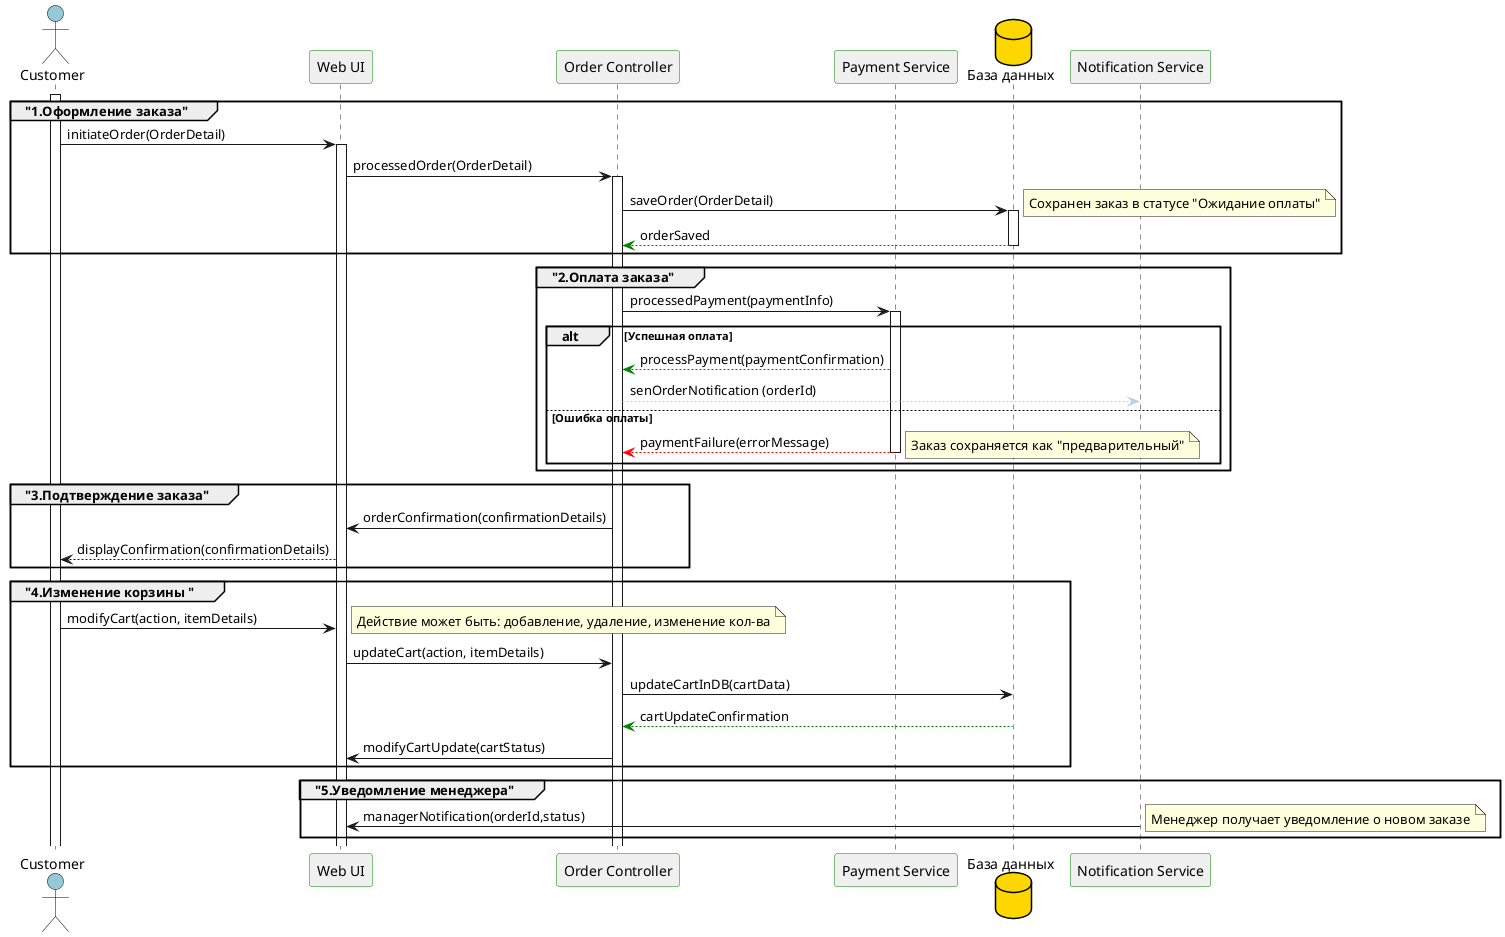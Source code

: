 @startuml
'https://plantuml.com/sequence-diagram
skinparam actor {
BackgroundColor #95C8D8
BorderColor Black
}
skinparam participant {
BackgroundColor #F0F0F0
BorderColor Green
}
skinparam database {
BackgroundColor #FFD700
BorderColor Black
}
skinparam sequenceMessageAlign left

actor Customer                 as C
participant "Web UI"           as WUI
participant "Order Controller" as OC
participant "Payment Service"  as PS
database    "База данных"      as DB
participant "Notification Service" as NS

activate C
group "1.Оформление заказа"
C -> WUI    : initiateOrder(OrderDetail)
activate WUI
WUI -> OC   : processedOrder(OrderDetail)
activate OC
OC  -> DB   : saveOrder(OrderDetail)
note right : Сохранен заказ в статусе "Ожидание оплаты"
activate DB
DB -[#green]--> OC  : orderSaved
deactivate DB
end

group "2.Оплата заказа"
OC  -> PS   : processedPayment(paymentInfo)
activate PS
 alt Успешная оплата
   PS -[#green]--> OC  : processPayment(paymentConfirmation)
   OC -[#lightblue]--> NS : senOrderNotification (orderId)

 else Ошибка оплаты
   PS -[#red]--> OC : paymentFailure(errorMessage)

   note right :Заказ сохраняется как "предварительный"

 deactivate PS
 end

end
group "3.Подтверждение заказа"
 OC  ->  WUI : orderConfirmation(confirmationDetails)
 WUI --> C   : displayConfirmation(confirmationDetails)
end

group "4.Изменение корзины "
C -> WUI    : modifyCart(action, itemDetails)
note right  : Действие может быть: добавление, удаление, изменение кол-ва
WUI -> OC   : updateCart(action, itemDetails)
OC -> DB    : updateCartInDB(cartData)
DB -[#green]--> OC :cartUpdateConfirmation
OC -> WUI   : modifyCartUpdate(cartStatus)
end

group "5.Уведомление менеджера"
NS -> WUI   : managerNotification(orderId,status)
note right  : Менеджер получает уведомление о новом заказе
end



@enduml